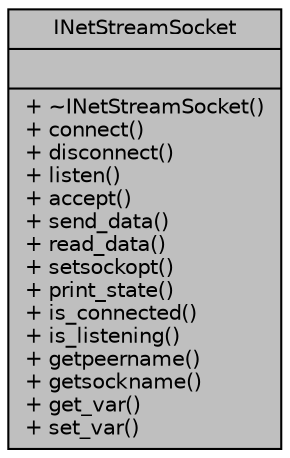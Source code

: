 digraph "INetStreamSocket"
{
  edge [fontname="Helvetica",fontsize="10",labelfontname="Helvetica",labelfontsize="10"];
  node [fontname="Helvetica",fontsize="10",shape=record];
  Node1 [label="{INetStreamSocket\n||+ ~INetStreamSocket()\l+ connect()\l+ disconnect()\l+ listen()\l+ accept()\l+ send_data()\l+ read_data()\l+ setsockopt()\l+ print_state()\l+ is_connected()\l+ is_listening()\l+ getpeername()\l+ getsockname()\l+ get_var()\l+ set_var()\l}",height=0.2,width=0.4,color="black", fillcolor="grey75", style="filled", fontcolor="black"];
}

